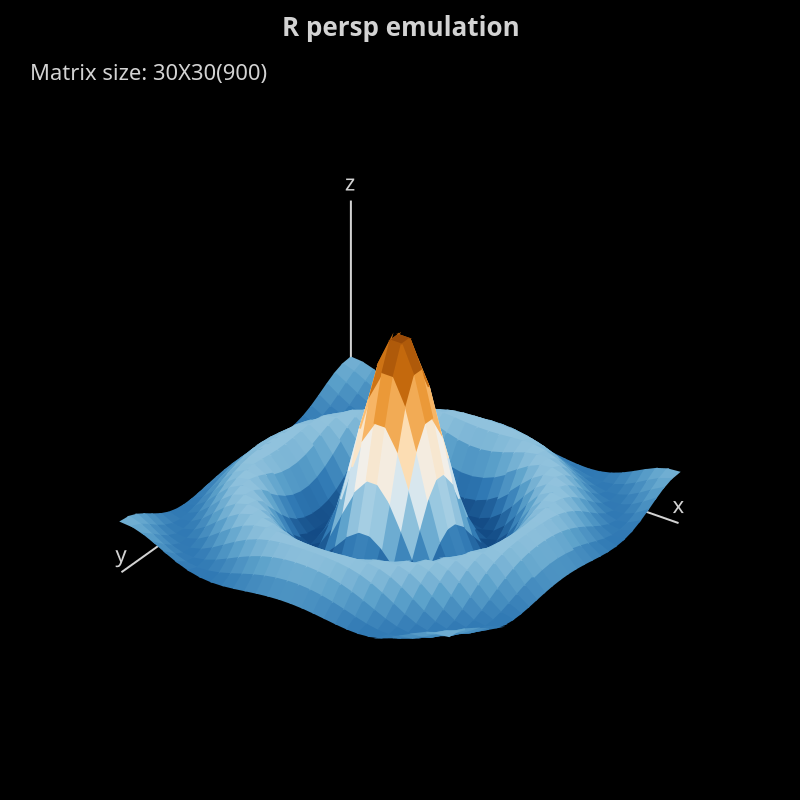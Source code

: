 {
  "$schema": "https://vega.github.io/schema/vega/v5.json",
  "width": 400,
  "height": 400,
  "background": "black",
  "title": {
    "text": "R persp emulation",
    "color": {"signal": "axis_color"},
    "dy": 25
  },
  "signals": [
    {"name": "x_sequence", "value": {"min": -10, "max": 10, "count": 30}},
    {"name": "y_sequence", "value": {"min": -10, "max": 10, "count": 30}},
    {
      "name": "scheme",
      "value": "blueorange",
      "bind": {
        "input": "select",
        "options": [
          "viridis",
          "blueorange",
          "darkgold",
          "darkblue",
          "darkgreen",
          "darkmulti",
          "purplegreen",
          "spectral"
        ]
      }
    },
    {
      "name": "theta",
      "value": 35,
      "bind": {"input": "range", "min": -45, "max": 135, "step": 1},
      "on": [
        {"events": {"signal": "validAngle_HOR"}, "update": "validAngle_HOR"}
      ]
    },
    {
      "name": "phi",
      "value": 60,
      "bind": {"input": "range", "min": 0, "max": 180, "step": 1},
      "on": [
        {"events": {"signal": "validAngle_VER"}, "update": "validAngle_VER"}
      ]
    },
    {
      "name": "expand",
      "value": 0.6,
      "bind": {"input": "range", "min": 0, "max": 2, "step": 0.1}
    },
    {
      "name": "scale",
      "value": 1,
      "bind": {"input": "range", "min": 0, "max": 2, "step": 0.1},
      "on": [
        {
          "events": "view:mousewheel",
          "update": "max(0, min(2, scale + (event.wheelDelta > 0 ? 0.1 : -0.1)))"
        }
      ]
    },
    {"name": "axes", "value": true, "bind": {"input": "checkbox"}},
    {"name": "grid", "value": false, "bind": {"input": "checkbox"}},
    {
      "name": "grid_color",
      "value": "lightgrey",
      "bind": {"input": "select", "options": ["lightgrey", "darkgrey"]}
    },
    {"name": "axis_color", "value": "lightgrey"},
    {
      "name": "equation",
      "value": "10*sin(sqrt(x²+y²))/sqrt(x²+y²)",
      "bind": {
        "input": "select",
        "options": [
          "10*sin(sqrt(x²+y²))/sqrt(x²+y²)",
          "x*y³ - y*x³",
          "sqrt(x²+y²)"
        ]
      }
    },
    {
      "name": "equation_id_changed",
      "update": "equation_id >0 ? setdata('areas',[{}]):null"
    },
    {"name": "size", "init": "min(width,height)/2"},
    {
      "name":"is_dragging",
      "update":"false",
      "on":[{"events":"view:mousedown","update":"true"},
      {"events":"view:mouseup, view:mousemove[event.buttons !== 1]", "update":"false"}]
    },
    {
      "name": "angle_HOR",
      "on": [
        {
          "events": {
            "source": "view",
            "type": "mousemove",
            "filter": "event.buttons === 1"
          },
          "update": "theta + ((event.movementX < 0) ^ (phi > 180) ? 5 : (event.movementX > 0) ^(phi > 180) ? -5 : 0)"
        }
      ]
    },
    {"name": "validAngle_HOR", "update": "max(min(angle_HOR,135),-45)"},
    {
      "name": "angle_VER",
      "on": [
        {
          "events": {
            "source": "view",
            "type": "mousemove",
            "filter": "event.buttons === 1"
          },
          "update": "phi + (event.movementY < 0 ? 5 : event.movementY > 0 ? -5 : 0)"
        }
      ]
    },
    {"name": "validAngle_VER", "update": "max(min(angle_VER,180),0)"},    
    {
      "name": "equation_id",
      "value": 1,
      "update": "equation === '10*sin(sqrt(x²+y²))/sqrt(x²+y²)' ? 1:(equation === 'x*y³ - y*x³' ? 2 : 3)"
    },
    {
      "name": "qrAngle_HOR",
      "init": "PI*(theta)/360",
      "on": [{"events": {"signal": "-theta"}, "update": "PI*(theta)/360"}]
    },
    {
      "name": "qrAngle_VER",
      "init": "PI*(phi)/360",
      "on": [{"events": {"signal": "phi"}, "update": "PI*(phi)/360"}]
    },
    {"name": "qrw0", "update": "cos(qrAngle_VER)"},
    {"name": "qrw1", "update": "cos(qrAngle_HOR)"},
    {"name": "qrx0", "update": "sin(qrAngle_VER)"},
    {"name": "qrz1", "update": "sin(qrAngle_HOR)"},
    {
      "name": "q",
      "update": "{x:qrx0*qrw1, y:-qrx0*qrz1, z:qrw0*qrz1, w: qrw0*qrw1}"
    },
    {"name": "q_1", "update": "{x:-q.x, y:-q.y, z: -q.z, w: q.w}"},
    {
      "name": "matrix_values",
      "init": "{}",
      "on": [
        {
          "events": "area:mouseover,line:mouseover",
          "update": "{'x':isNumber(datum.x) ? format(datum.x,'.2~f'):datum.x,'y':isNumber(datum.y) ? format(datum.y,'.2~f'):datum.y,'z':format(datum.value,'.2~f')}"
        },
        {"events": "area:mouseout,line:mouseout", "update": "{}"}
      ]
    }
  ],
  "scales": [
    {
      "name": "scale_x",
      "type": "point",
      "domain": {"data": "z_matrix", "field": "x"},
      "range": [{"signal": "-size/2"}, {"signal": "size/2"}]
    },
    {
      "name": "scale_y",
      "type": "point",
      "domain": {"data": "z_matrix", "field": "y"},
      "range": [{"signal": "-size/2"}, {"signal": "size/2"}]
    },
    {
      "name": "scale_z",
      "type": "linear",
      "domain": {"data": "z_matrix", "field": "z"},
      "range": [{"signal": "-size/2"}, {"signal": "size/2"}]
    }
  ],
  "data": [
    {
      "name": "matrix",
      "values": [],
      "transform": [
        {
          "type": "sequence",
          "start": {"signal": "x_sequence.min"},
          "stop": {
            "signal": "x_sequence.max+(x_sequence.max-x_sequence.min)/(x_sequence.count-1)"
          },
          "step": {
            "signal": "(x_sequence.max-x_sequence.min)/(x_sequence.count-1)"
          },
          "as": "x"
        },
        {
          "type": "formula",
          "expr": "sequence(y_sequence.min,y_sequence.max + (y_sequence.max-y_sequence.min)/(y_sequence.count-1),(y_sequence.max-y_sequence.min)/(y_sequence.count-1))",
          "as": "y"
        },
        {"type": "flatten", "fields": ["y"]}
      ]
    },
    {
      "name": "z_matrix",
      "source": "matrix",
      "transform": [
        {
          "type": "formula",
          "expr": "equation_id == 1 ? 10*sin(sqrt(pow(datum.x,2)+pow(datum.y,2)))/sqrt(pow(datum.x,2)+pow(datum.y,2))||1: (equation_id == 2 ? datum.x*pow(datum.y,3) - datum.y*pow(datum.x,3):sqrt(pow(datum.x,2)+pow(datum.y,2)))",
          "as": "z"
        }
      ]
    },
    {
      "name": "scaled_z_matrix",
      "source": "z_matrix",
      "transform": [
        {"type": "formula", "expr": "expand*datum.z", "as": "scaled_z"},
        {"type": "formula", "expr": "datum.x+'.'+datum.y", "as": "key"}
      ]
    },
    {
      "name": "size_matrix_x",
      "source": "z_matrix",
      "transform": [
        {"type": "aggregate", "fields": ["x"], "ops": ["distinct"]},
        {"type": "extent", "field": "distinct_x", "signal": "size_x"}
      ]
    },
    {
      "name": "size_matrix_y",
      "source": "z_matrix",
      "transform": [
        {"type": "aggregate", "fields": ["y"], "ops": ["distinct"]},
        {"type": "extent", "field": "distinct_y", "signal": "size_y"}
      ]
    },
    {
      "name": "projections",
      "source": "scaled_z_matrix",
      "transform": [
        {
          "type": "collect",
          "sort": {"field": ["x", "y"], "order": ["ascending", "ascending"]}
        },
        {
          "type": "formula",
          "expr": "{x:scale('scale_x',datum.x),y:scale('scale_y',datum.y),z:scale('scale_z',datum.scaled_z)}",
          "as": "points"
        },
        {
          "type": "formula",
          "expr": "{x:q.w * datum.points.x + q.y*datum.points.z- q.z * datum.points.y, y:q.w * datum.points.y - q.x * datum.points.z  + q.z*datum.points.x, z:q.w * datum.points.z  + q.x*datum.points.y - q.y * datum.points.x, w: -q.x * datum.points.x - q.y * datum.points.y - q.z * datum.points.z}",
          "as": "q1"
        },
        {
          "type": "formula",
          "expr": "{x:datum.q1.w * q_1.x + datum.q1.x * q_1.w + datum.q1.y * q_1.z - datum.q1.z * q_1.y, y:datum.q1.w * q_1.y - datum.q1.x * q_1.z + datum.q1.y * q_1.w + datum.q1.z * q_1.x, z:datum.q1.w * q_1.z + datum.q1.x * q_1.y - datum.q1.y * q_1.x + datum.q1.z * q_1.w}",
          "as": "pq2"
        },
        {"type": "formula", "expr": "(datum.pq2.x)*scale", "as": "px"},
        {"type": "formula", "expr": "(datum.pq2.y)*scale", "as": "py"},
        {"type": "formula", "expr": "(datum.pq2.z)", "as": "pq_z"}
      ]
    },
    {
      "name": "axes",
      "values": [
        {}
      ],
      "transform": [
        {
          "type": "formula",
          "expr": "{x:range('scale_x')[0],y:range('scale_y')[0],z:scale('scale_z',domain('scale_z')[0]*expand)}",
          "as": "root"
        },
        {
          "type": "formula",
          "expr": "{x:q.w * datum.root.x + q.y*datum.root.z- q.z * datum.root.y, y:q.w * datum.root.y - q.x * datum.root.z  + q.z*datum.root.x, z:q.w * datum.root.z  + q.x*datum.root.y - q.y * datum.root.x, w: -q.x * datum.root.x - q.y * datum.root.y - q.z * datum.root.z}",
          "as": "q1"
        },
        {
          "type": "formula",
          "expr": "{x:datum.q1.w * q_1.x + datum.q1.x * q_1.w + datum.q1.y * q_1.z - datum.q1.z * q_1.y, y:datum.q1.w * q_1.y - datum.q1.x * q_1.z + datum.q1.y * q_1.w + datum.q1.z * q_1.x, z:datum.q1.w * q_1.z + datum.q1.x * q_1.y - datum.q1.y * q_1.x + datum.q1.z * q_1.w}",
          "as": "pq2"
        },
        {
          "type": "formula",
          "expr": "{x:(datum.pq2.x)*scale, y:(datum.pq2.y)*scale}",
          "as": "p_root"
        },
        {
          "type": "formula",
          "expr": "[{label:'x', x:range('scale_x')[1],y:range('scale_y')[0],z:scale('scale_z',domain('scale_z')[0]*expand), 'isNumber':isNumber(domain('scale_x')[0])},{label:'y', x:range('scale_x')[0],y:range('scale_y')[1],z:scale('scale_z',domain('scale_z')[0]*expand), 'isNumber':isNumber(domain('scale_y')[0])},{label:'z', x:range('scale_x')[0],y:range('scale_y')[0],z:scale('scale_z',domain('scale_z')[1]*expand), 'isNumber':true}]",
          "as": "axis"
        },
        {"type": "flatten", "fields": ["axis"]},
        {
          "type": "formula",
          "expr": "{x:q.w * datum.axis.x + q.y*datum.axis.z- q.z * datum.axis.y, y:q.w * datum.axis.y - q.x * datum.axis.z  + q.z*datum.axis.x, z:q.w * datum.axis.z  + q.x*datum.axis.y - q.y * datum.axis.x, w: -q.x * datum.axis.x - q.y * datum.axis.y - q.z * datum.axis.z}",
          "as": "q1"
        },
        {
          "type": "formula",
          "expr": "{x:datum.q1.w * q_1.x + datum.q1.x * q_1.w + datum.q1.y * q_1.z - datum.q1.z * q_1.y, y:datum.q1.w * q_1.y - datum.q1.x * q_1.z + datum.q1.y * q_1.w + datum.q1.z * q_1.x, z:datum.q1.w * q_1.z + datum.q1.x * q_1.y - datum.q1.y * q_1.x + datum.q1.z * q_1.w}",
          "as": "pq2"
        },
        {
          "type": "formula",
          "expr": "{x:(datum.pq2.x)*scale, y:(datum.pq2.y)*scale}",
          "as": "p_axis"
        }
      ]
    },
    {
      "name": "areas",
      "values": [
        {
        }
      ],
      "transform": [
        {"type": "formula", "expr": "sequence(1,size_x[0],1)", "as": "i"},
        {"type": "formula", "expr": "sequence(1,size_y[0],1)", "as": "j"},
        {"type": "flatten", "fields": ["i"]},
        {"type": "flatten", "fields": ["j"]},
        {
          "type": "formula",
          "expr": "[(datum.i-1)*size_y[0]+(datum.j-1),(datum.i)*size_y[0]+(datum.j-1),(datum.i)*size_y[0]+(datum.j),(datum.i-1)*size_y[0]+(datum.j),(datum.i-1)*size_y[0]+(datum.j-1)]",
          "as": "indice"
        },
        {"type": "flatten", "fields": ["indice"]},
        {
          "type": "formula",
          "expr": "data('projections')[datum.indice]",
          "as": "item"
        },
        {
          "type": "project",
          "fields": [
            "i",
            "j",
            "item.px",
            "item.py",
            "item.x",
            "item.y",
            "item.z",
            "item.pq_z"
          ],
          "as": ["i", "j", "px", "py", "x", "y", "z", "pq_z"]
        },
        {
          "type": "window",
          "groupby": ["i", "j"],
          "fields": ["z", "pq_z"],
          "frame": [null, null],
          "ops": ["average", "average"],
          "as": ["value", "avg_pqz"]
        },
        {"type": "collect", "sort": {"field": ["avg_pqz"]}}
      ]
    }
  ],
  "marks": [
    {
      "type":"rect",
      "encode": {
        "enter":{
          "fill":{"value":"transparent"}
        },
        "update":{
          "cursor":[{"test":"is_dragging", "value":"grabbing"},{"value":"pointer"}],
          "width":{"signal":"width"},
          "height":{"signal":"height"}
        }
      }
    },
    {
      "name": "axes_m",
      "type": "rule",
      "from": {"data": "axes"},
      "encode": {
        "enter": {
          "stroke": {"signal": "axis_color"},
          "strokewidth": {"value": 1}
        },
        "update": {
          "opacity": {"signal": "axes?1:0"},
          "x": {"field": "p_root.x", "offset": {"signal": "width/2"}},
          "y": {"field": "p_root.y", "offset": {"signal": "height/2"}},
          "x2": {"field": "p_axis.x", "offset": {"signal": "width/2"}},
          "y2": {"field": "p_axis.y", "offset": {"signal": "height/2"}}
        }
      }
    },
    {
      "type": "text",
      "from": {"data": "axes_m"},
      "encode": {
        "enter": {
          "text": {"field": "datum.axis.label"},
          "fill": {"signal": "axis_color"},
          "align": {"value": "center"}
        },
        "update": {
          "opacity": {"signal": "axes?1:0"},
          "xc": {"field": "x2"},
          "yc": {"field": "y2", "offset": -5},
          "tooltip": {
            "signal": "{'min':datum.datum.axis.isNumber?format(domain('scale_'+datum.datum.axis.label)[0],'.2~f'):domain('scale_'+datum.datum.axis.label)[0],'max':datum.datum.axis.isNumber?format(domain('scale_'+datum.datum.axis.label)[length(domain('scale_'+datum.datum.axis.label))-1],'.2~f'):domain('scale_'+datum.datum.axis.label)[length(domain('scale_'+datum.datum.axis.label))-1]}"
          }
        }
      }
    },
    {
      "type": "group",
      "from": {
        "facet": {"name": "area", "data": "areas", "groupby": ["i", "j"]}
      },
      "scales": [
        {
          "name": "color",
          "type": "linear",
          "domain": {"data": "areas", "field": "value"},
          "range": {"scheme": {"signal": "scheme"}}
        }
      ],
      "marks": [
        {
          "type": "area",
          "from": {"data": "area"},
          "encode": {
            "update": {
              "cursor":[{"test":"is_dragging", "value":"grabbing"},{"value":"pointer"}],
              "fill": {"field": "value", "scale": "color"},
              "x": {"field": "px", "offset": {"signal": "width/2"}},
              "y": {"field": "py", "offset": {"signal": "height/2"}},
              "y2": {"value": 0}
            }
          }
        },
        {
          "type": "line",
          "from": {"data": "area"},
          "encode": {
            "enter": {},
            "update": {
              "cursor":[{"test":"is_dragging", "value":"grabbing"},{"value":"pointer"}],
              "strokeWidth": [{"test": "grid", "value": 0.3}, {"value": 1}],
              "stroke": [
                {"test": "grid", "signal": "grid_color"},
                {"field": "value", "scale": "color"}
              ],
              "x": {"field": "px", "offset": {"signal": "width/2"}},
              "y": {"field": "py", "offset": {"signal": "height/2"}},
              "y2": {"value": 0}
            }
          }
        }
      ]
    },
    {
      "type": "text",
      "encode": {
        "enter": {
          "fill": {"signal": "axis_color"},
          "align": {"value": "center"}
        },
        "update": {
          "xc": {"signal": "width/2"},
          "yc": {"signal": "height*0.9"},
          "text": {
            "signal": "'x: '+matrix_values.x+', y: '+matrix_values.y+', z: '+matrix_values.z"
          },
          "opacity": {"signal": "isValid(matrix_values.x)?1:0"}
        }
      }
    },
    {
      "type": "text",
      "encode": {
        "enter":{
          "x":{"value": 15}
        },
        "update":{
          "y":{"signal": "height*0.1"},
          "fill":{"signal":"axis_color"},
          "text":{"signal":"'Matrix size: '+size_x[0]+'X'+size_y[0]+'('+size_x[0]*size_y[0]+')'"}
        }
      }
    }
  ]
}